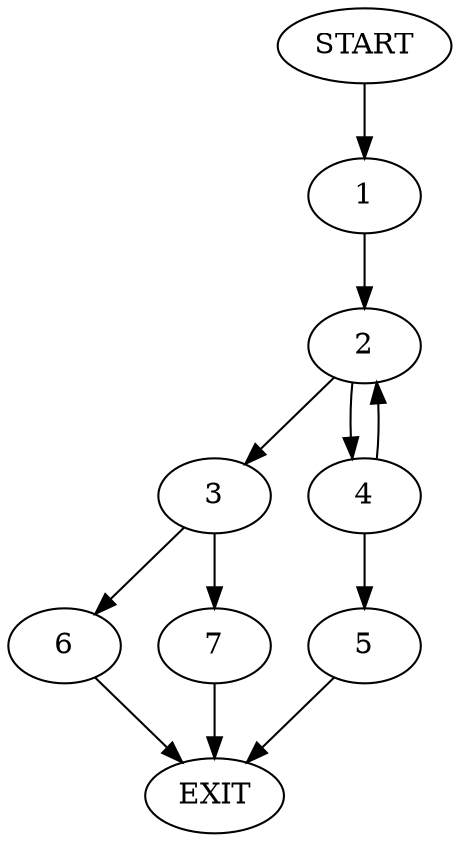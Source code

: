 digraph {
0 [label="START"]
8 [label="EXIT"]
0 -> 1
1 -> 2
2 -> 3
2 -> 4
4 -> 5
4 -> 2
3 -> 6
3 -> 7
5 -> 8
7 -> 8
6 -> 8
}
